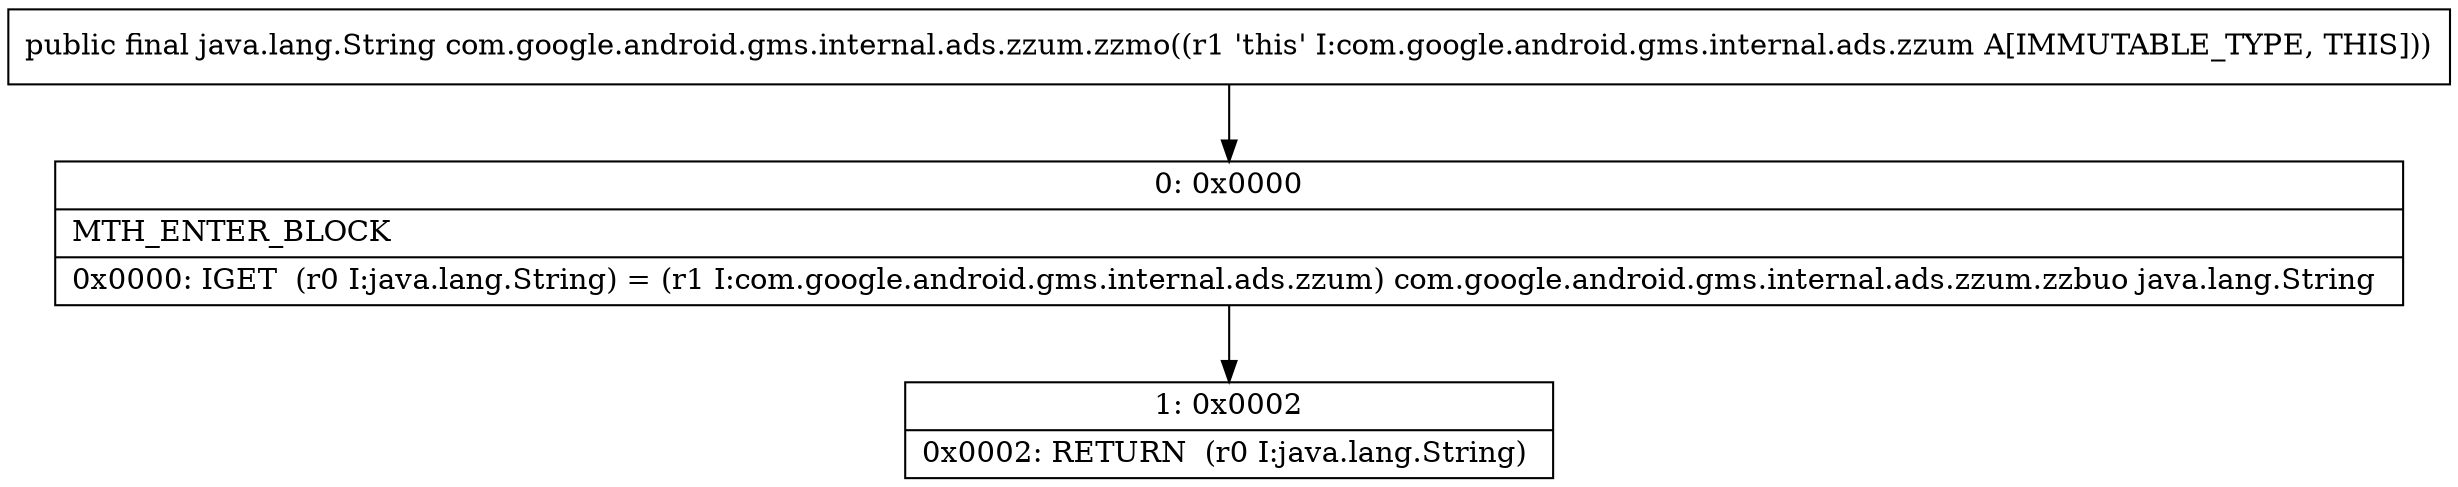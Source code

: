 digraph "CFG forcom.google.android.gms.internal.ads.zzum.zzmo()Ljava\/lang\/String;" {
Node_0 [shape=record,label="{0\:\ 0x0000|MTH_ENTER_BLOCK\l|0x0000: IGET  (r0 I:java.lang.String) = (r1 I:com.google.android.gms.internal.ads.zzum) com.google.android.gms.internal.ads.zzum.zzbuo java.lang.String \l}"];
Node_1 [shape=record,label="{1\:\ 0x0002|0x0002: RETURN  (r0 I:java.lang.String) \l}"];
MethodNode[shape=record,label="{public final java.lang.String com.google.android.gms.internal.ads.zzum.zzmo((r1 'this' I:com.google.android.gms.internal.ads.zzum A[IMMUTABLE_TYPE, THIS])) }"];
MethodNode -> Node_0;
Node_0 -> Node_1;
}

